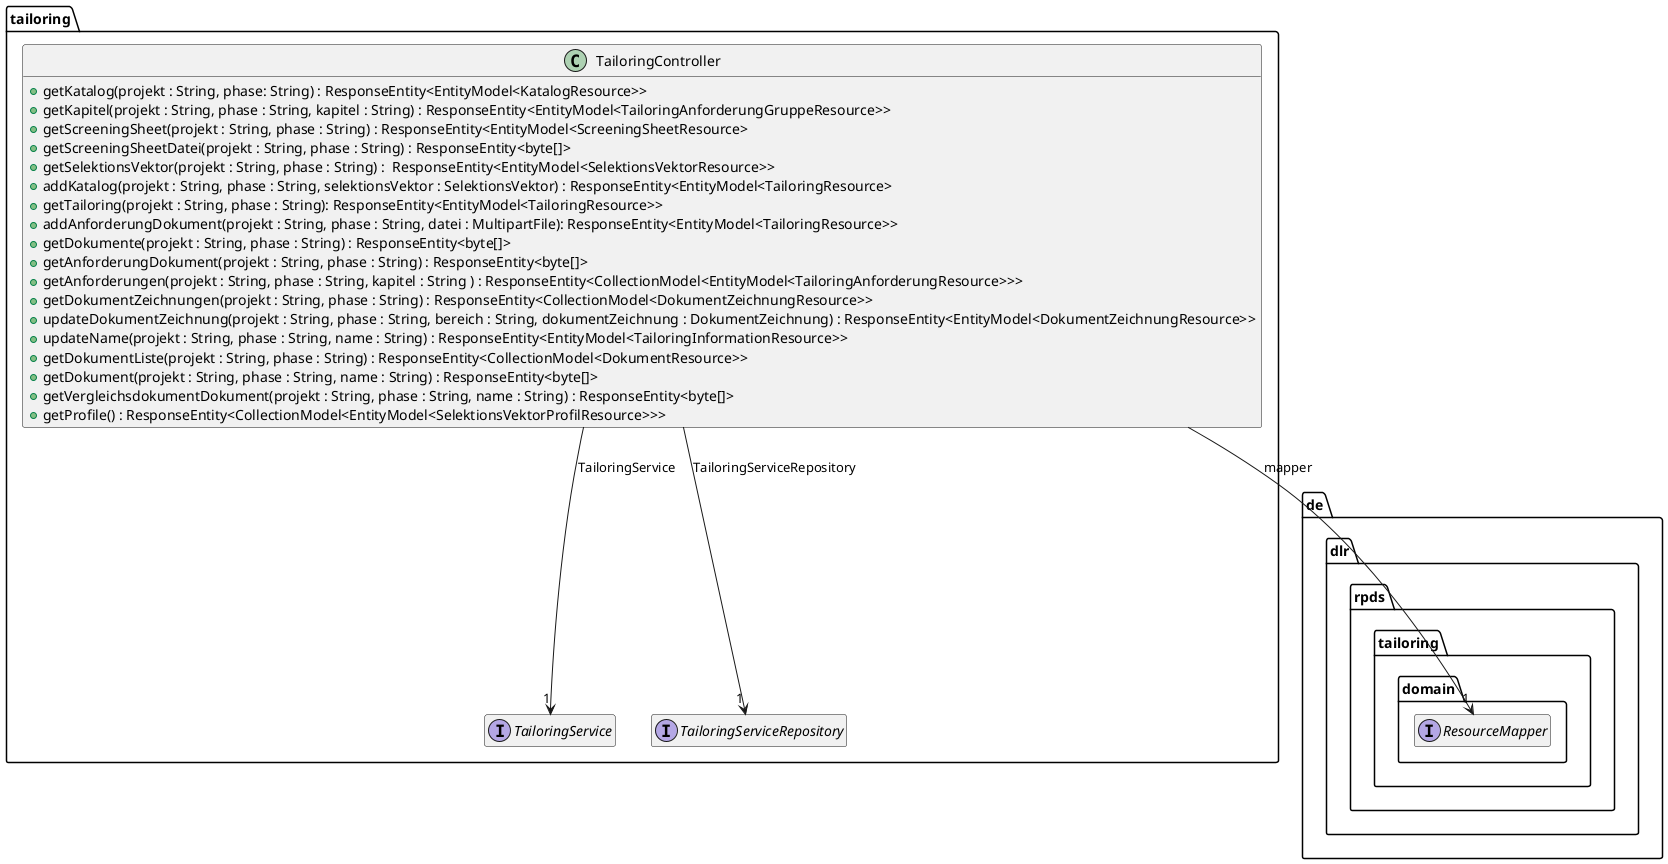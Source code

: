 @startuml
hide empty members

package de.dlr.rpds.tailoring {
    package domain {
        interface ResourceMapper
    }
}

package tailoring {


    interface TailoringService {
    }

    interface TailoringServiceRepository {
    }

    class TailoringController {
        +getKatalog(projekt : String, phase: String) : ResponseEntity<EntityModel<KatalogResource>>
        +getKapitel(projekt : String, phase : String, kapitel : String) : ResponseEntity<EntityModel<TailoringAnforderungGruppeResource>>
        +getScreeningSheet(projekt : String, phase : String) : ResponseEntity<EntityModel<ScreeningSheetResource>
        +getScreeningSheetDatei(projekt : String, phase : String) : ResponseEntity<byte[]>
        +getSelektionsVektor(projekt : String, phase : String) :  ResponseEntity<EntityModel<SelektionsVektorResource>>
        +addKatalog(projekt : String, phase : String, selektionsVektor : SelektionsVektor) : ResponseEntity<EntityModel<TailoringResource>
        +getTailoring(projekt : String, phase : String): ResponseEntity<EntityModel<TailoringResource>>
        +addAnforderungDokument(projekt : String, phase : String, datei : MultipartFile): ResponseEntity<EntityModel<TailoringResource>>
        +getDokumente(projekt : String, phase : String) : ResponseEntity<byte[]>
        +getAnforderungDokument(projekt : String, phase : String) : ResponseEntity<byte[]>
        +getAnforderungen(projekt : String, phase : String, kapitel : String ) : ResponseEntity<CollectionModel<EntityModel<TailoringAnforderungResource>>>
        +getDokumentZeichnungen(projekt : String, phase : String) : ResponseEntity<CollectionModel<DokumentZeichnungResource>>
        +updateDokumentZeichnung(projekt : String, phase : String, bereich : String, dokumentZeichnung : DokumentZeichnung) : ResponseEntity<EntityModel<DokumentZeichnungResource>>
        +updateName(projekt : String, phase : String, name : String) : ResponseEntity<EntityModel<TailoringInformationResource>>
        +getDokumentListe(projekt : String, phase : String) : ResponseEntity<CollectionModel<DokumentResource>>
        +getDokument(projekt : String, phase : String, name : String) : ResponseEntity<byte[]>
        +getVergleichsdokumentDokument(projekt : String, phase : String, name : String) : ResponseEntity<byte[]>
        +getProfile() : ResponseEntity<CollectionModel<EntityModel<SelektionsVektorProfilResource>>>
    }


    TailoringController --> "1" ResourceMapper : mapper
    TailoringController --> "1" TailoringService : TailoringService
    TailoringController --> "1" TailoringServiceRepository : TailoringServiceRepository

}
@enduml